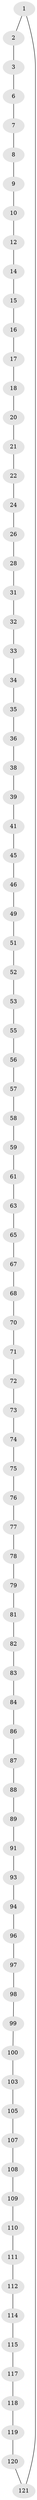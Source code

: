 // original degree distribution, {2: 1.0}
// Generated by graph-tools (version 1.1) at 2025/20/03/04/25 18:20:00]
// undirected, 86 vertices, 86 edges
graph export_dot {
graph [start="1"]
  node [color=gray90,style=filled];
  1;
  2;
  3 [super="+4"];
  6;
  7;
  8;
  9;
  10 [super="+11"];
  12 [super="+13"];
  14;
  15;
  16;
  17;
  18 [super="+19"];
  20;
  21;
  22 [super="+23"];
  24 [super="+25"];
  26 [super="+27"];
  28 [super="+29"];
  31;
  32;
  33;
  34;
  35;
  36 [super="+37"];
  38;
  39 [super="+40"];
  41 [super="+42"];
  45;
  46 [super="+47"];
  49 [super="+50"];
  51;
  52;
  53 [super="+54"];
  55;
  56;
  57;
  58;
  59 [super="+60"];
  61 [super="+62"];
  63 [super="+64"];
  65 [super="+66"];
  67;
  68 [super="+69"];
  70;
  71;
  72;
  73;
  74;
  75;
  76;
  77;
  78;
  79 [super="+80"];
  81;
  82;
  83;
  84 [super="+85"];
  86;
  87;
  88;
  89 [super="+90"];
  91 [super="+92"];
  93;
  94 [super="+95"];
  96;
  97;
  98;
  99;
  100 [super="+101"];
  103 [super="+104"];
  105 [super="+106"];
  107;
  108;
  109;
  110;
  111;
  112 [super="+113"];
  114;
  115 [super="+116"];
  117;
  118;
  119;
  120;
  121 [super="+122"];
  1 -- 2;
  1 -- 121;
  2 -- 3;
  3 -- 6;
  6 -- 7;
  7 -- 8;
  8 -- 9;
  9 -- 10;
  10 -- 12;
  12 -- 14;
  14 -- 15;
  15 -- 16;
  16 -- 17;
  17 -- 18;
  18 -- 20;
  20 -- 21;
  21 -- 22;
  22 -- 24;
  24 -- 26;
  26 -- 28;
  28 -- 31;
  31 -- 32;
  32 -- 33;
  33 -- 34;
  34 -- 35;
  35 -- 36;
  36 -- 38;
  38 -- 39;
  39 -- 41;
  41 -- 45;
  45 -- 46;
  46 -- 49;
  49 -- 51;
  51 -- 52;
  52 -- 53;
  53 -- 55;
  55 -- 56;
  56 -- 57;
  57 -- 58;
  58 -- 59;
  59 -- 61;
  61 -- 63;
  63 -- 65;
  65 -- 67;
  67 -- 68;
  68 -- 70;
  70 -- 71;
  71 -- 72;
  72 -- 73;
  73 -- 74;
  74 -- 75;
  75 -- 76;
  76 -- 77;
  77 -- 78;
  78 -- 79;
  79 -- 81;
  81 -- 82;
  82 -- 83;
  83 -- 84;
  84 -- 86;
  86 -- 87;
  87 -- 88;
  88 -- 89;
  89 -- 91;
  91 -- 93;
  93 -- 94;
  94 -- 96;
  96 -- 97;
  97 -- 98;
  98 -- 99;
  99 -- 100;
  100 -- 103;
  103 -- 105;
  105 -- 107;
  107 -- 108;
  108 -- 109;
  109 -- 110;
  110 -- 111;
  111 -- 112;
  112 -- 114;
  114 -- 115;
  115 -- 117;
  117 -- 118;
  118 -- 119;
  119 -- 120;
  120 -- 121;
}
